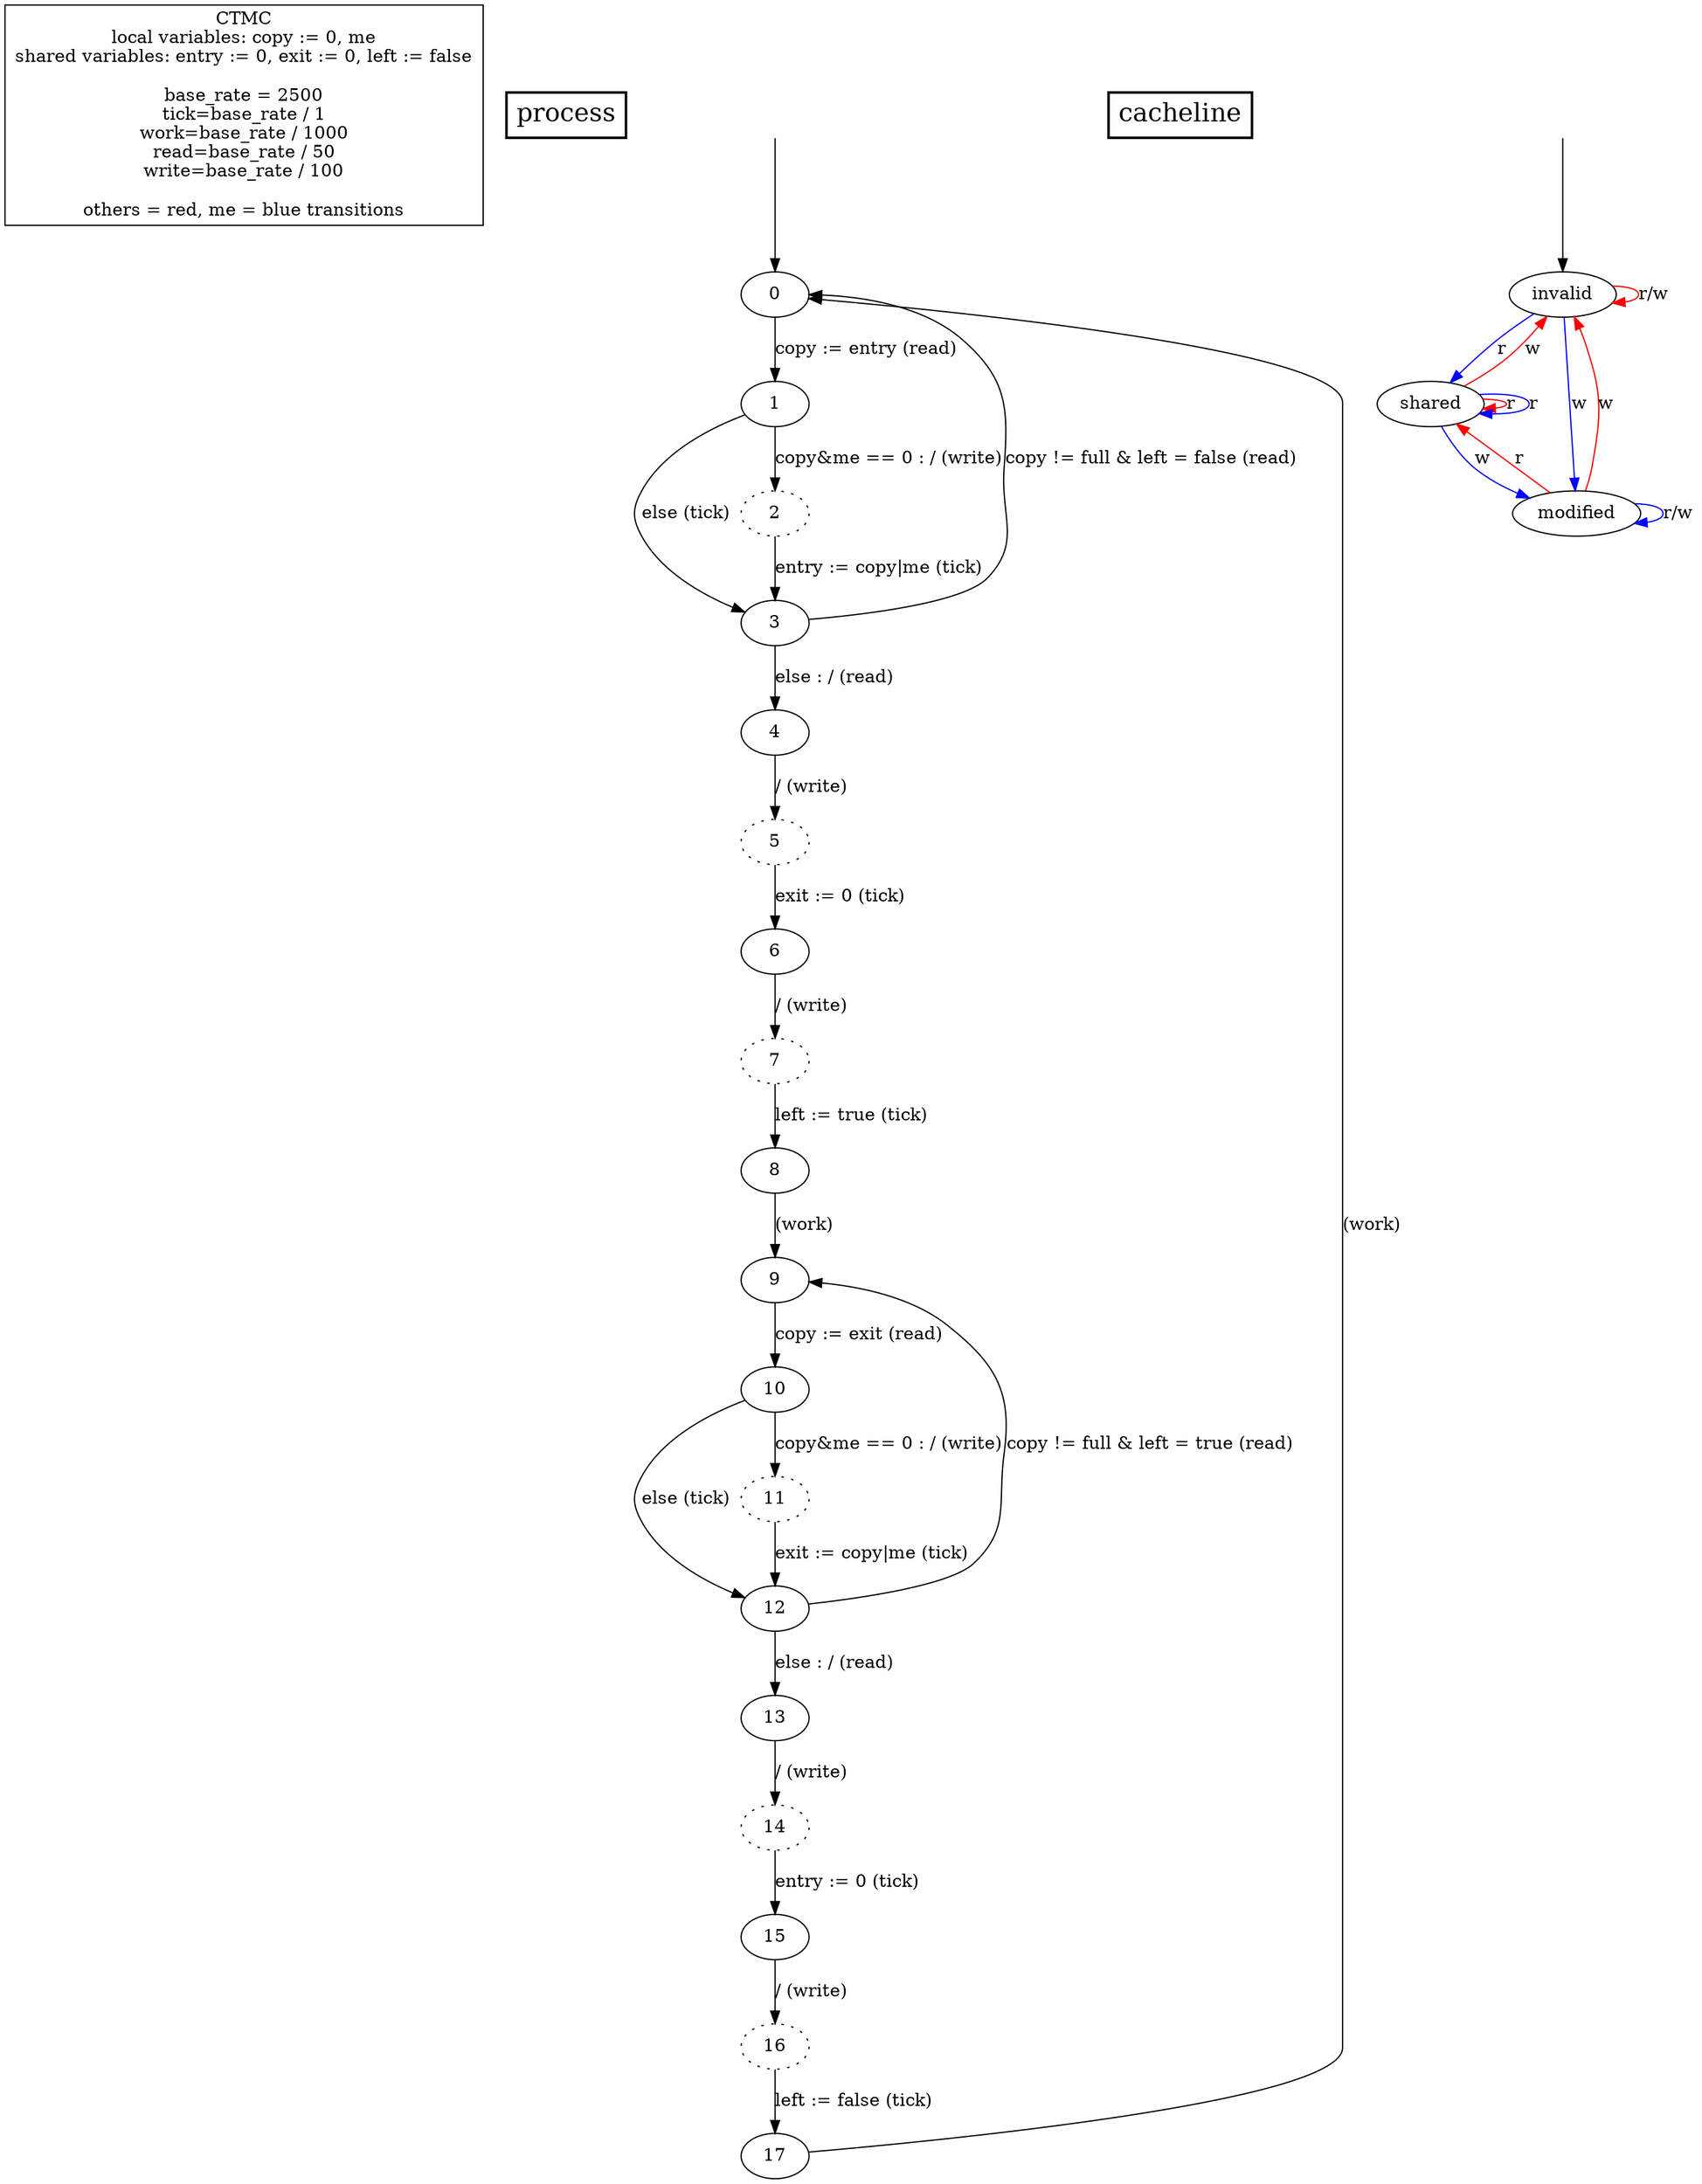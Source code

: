 digraph {

	"CTMC\nlocal variables: copy := 0, me\nshared variables: entry := 0, exit := 0, left := false\n\nbase_rate = 2500\ntick=base_rate / 1\nwork=base_rate / 1000\nread=base_rate / 50\nwrite=base_rate / 100\n\nothers = red, me = blue transitions" [nojustify=true, shape=box]

	"process" [nojustify=true, shape=box, style=bold, fontsize=20]

	initial_state_source [style=invis]

	// process

	initial_state_source -> "0"

	"0"  -> "1"  [weight=10, label="copy := entry (read)"]
	"1"  -> "3"  [label="else (tick)"]
	"1"  -> "2"  [weight=10, label="copy&me == 0 : / (write)"]
	"2" [style=dotted]
	"2"  -> "3"  [weight=10, label="entry := copy|me (tick)"]

	"3"  -> "0"  [label="copy != full & left = false (read)"]
	"3"  -> "4"  [weight=10, label="else : / (read)"]
	"4"  -> "5"  [weight=10, label="/ (write)"]
	"5" [style=dotted]
	"5"  -> "6"  [weight=10, label="exit := 0 (tick)"]
	"6"  -> "7"  [weight=10, label="/ (write)"]
	"7" [style=dotted]
	"7"  -> "8"  [weight=10, label="left := true (tick)"]

	"8"  -> "9"  [weight=10, label="(work)"]

	"9"  -> "10" [weight=10, label="copy := exit (read)"]
	"10" -> "12" [label="else (tick)"]
	"10" -> "11" [weight=10, label="copy&me == 0 : / (write)"]
	"11" [style=dotted]
	"11" -> "12" [weight=10, label="exit := copy|me (tick)"]

	"12" -> "9"  [label="copy != full & left = true (read)"]
	"12" -> "13" [weight=10, label="else : / (read)"]
	"13" -> "14" [weight=10, label="/ (write)"]
	"14" [style=dotted]
	"14" -> "15" [weight=10, label="entry := 0 (tick)"]
	"15" -> "16" [weight=10, label="/ (write)"]
	"16" [style=dotted]
	"16" -> "17" [weight=10, label="left := false (tick)"]

	"17" -> "0" [label="(work)"]

	// cacheline
	"cacheline" [nojustify=true, shape=box, style=bold, fontsize=20]

	initial_state_source2 [style=invis]
	initial_state_source2 -> "invalid"

	"invalid"  -> "invalid"  [label="r/w", color=red]
	"invalid"  -> "shared"   [label="r",   color=blue]
	"invalid"  -> "modified" [label="w",   color=blue]

	"shared"   -> "shared"   [label="r",   color=red]
	"shared"   -> "invalid"  [label="w",   color=red]
	"shared"   -> "shared"   [label="r",   color=blue]
	"shared"   -> "modified" [label="w",   color=blue]

	"modified" -> "shared"   [label="r",   color=red]
	"modified" -> "invalid"  [label="w",   color=red]
	"modified" -> "modified" [label="r/w", color=blue]
}
